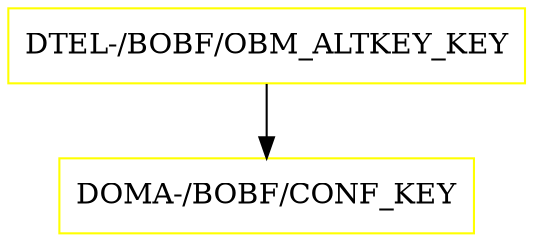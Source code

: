 digraph G {
  "DTEL-/BOBF/OBM_ALTKEY_KEY" [shape=box,color=yellow];
  "DOMA-/BOBF/CONF_KEY" [shape=box,color=yellow,URL="./DOMA_%23BOBF%23CONF_KEY.html"];
  "DTEL-/BOBF/OBM_ALTKEY_KEY" -> "DOMA-/BOBF/CONF_KEY";
}
